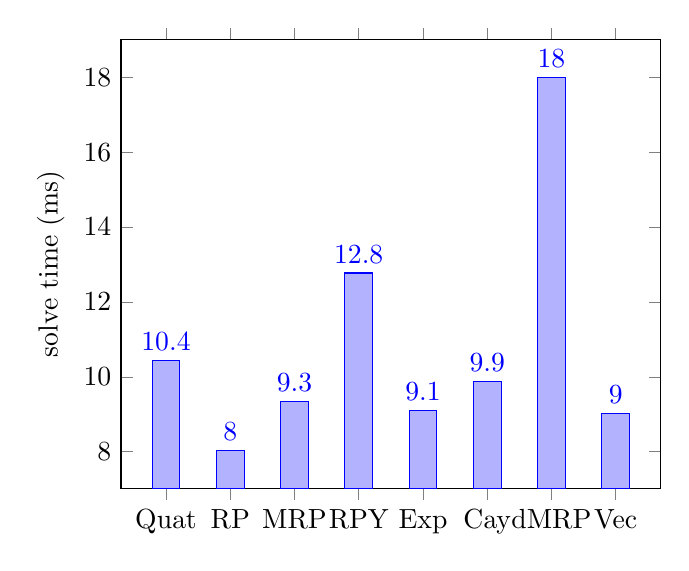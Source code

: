 \begin{tikzpicture}
\begin{axis}[ybar, ylabel={solve time (ms)}, enlarge x limits={0.1}, legend style={at={(0.5,-0.12)
}, anchor={north}, legend columns={-1}}, symbolic x coords={Quat,RP,MRP,RPY,Exp,Cay,dMRP,Vec}, xtick={data}, nodes near coords, nodes near coords align={vertical}, every node near coord/.append style={/pgf/number format/.cd, fixed,precision=1}]
    \addplot
        coordinates {
            (Quat,10.428)
            (RP,8.025)
            (MRP,9.336)
            (RPY,12.771)
            (Exp,9.094)
            (Cay,9.873)
            (dMRP,18.005)
            (Vec,9.029)
        }
        ;
\end{axis}
\end{tikzpicture}
